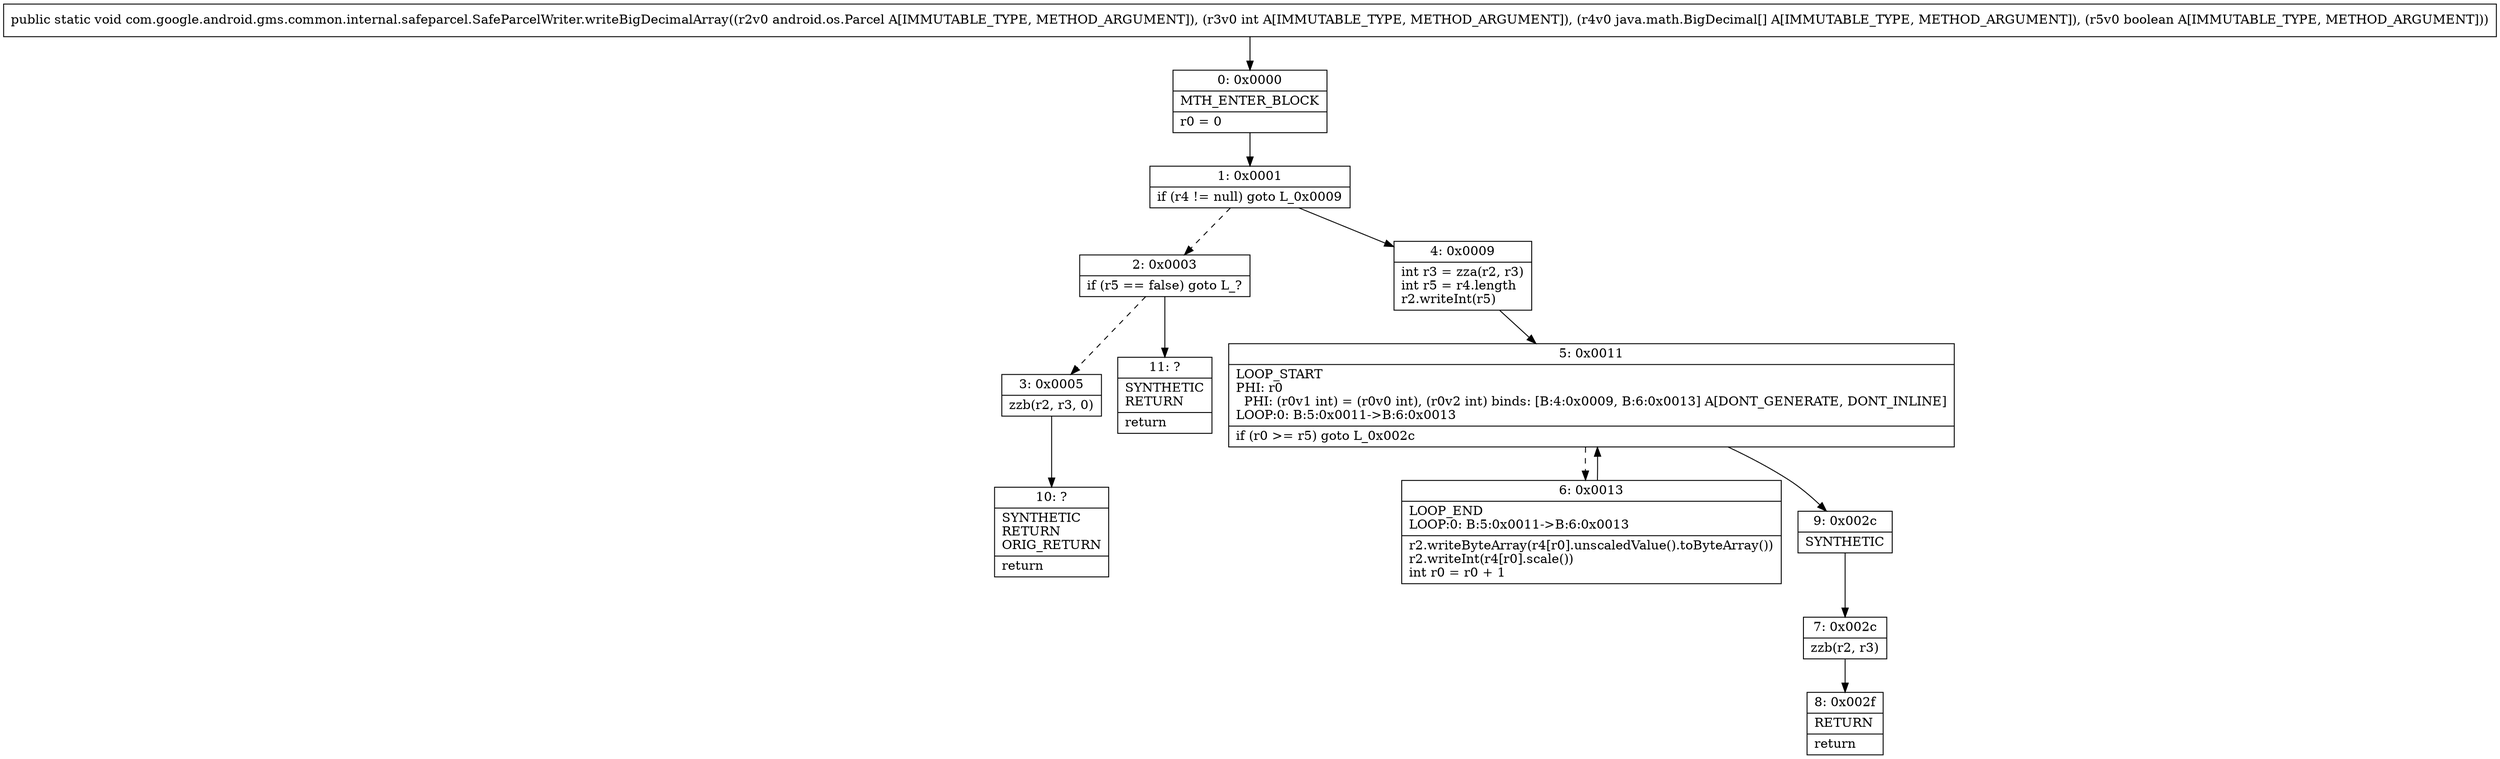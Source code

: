 digraph "CFG forcom.google.android.gms.common.internal.safeparcel.SafeParcelWriter.writeBigDecimalArray(Landroid\/os\/Parcel;I[Ljava\/math\/BigDecimal;Z)V" {
Node_0 [shape=record,label="{0\:\ 0x0000|MTH_ENTER_BLOCK\l|r0 = 0\l}"];
Node_1 [shape=record,label="{1\:\ 0x0001|if (r4 != null) goto L_0x0009\l}"];
Node_2 [shape=record,label="{2\:\ 0x0003|if (r5 == false) goto L_?\l}"];
Node_3 [shape=record,label="{3\:\ 0x0005|zzb(r2, r3, 0)\l}"];
Node_4 [shape=record,label="{4\:\ 0x0009|int r3 = zza(r2, r3)\lint r5 = r4.length\lr2.writeInt(r5)\l}"];
Node_5 [shape=record,label="{5\:\ 0x0011|LOOP_START\lPHI: r0 \l  PHI: (r0v1 int) = (r0v0 int), (r0v2 int) binds: [B:4:0x0009, B:6:0x0013] A[DONT_GENERATE, DONT_INLINE]\lLOOP:0: B:5:0x0011\-\>B:6:0x0013\l|if (r0 \>= r5) goto L_0x002c\l}"];
Node_6 [shape=record,label="{6\:\ 0x0013|LOOP_END\lLOOP:0: B:5:0x0011\-\>B:6:0x0013\l|r2.writeByteArray(r4[r0].unscaledValue().toByteArray())\lr2.writeInt(r4[r0].scale())\lint r0 = r0 + 1\l}"];
Node_7 [shape=record,label="{7\:\ 0x002c|zzb(r2, r3)\l}"];
Node_8 [shape=record,label="{8\:\ 0x002f|RETURN\l|return\l}"];
Node_9 [shape=record,label="{9\:\ 0x002c|SYNTHETIC\l}"];
Node_10 [shape=record,label="{10\:\ ?|SYNTHETIC\lRETURN\lORIG_RETURN\l|return\l}"];
Node_11 [shape=record,label="{11\:\ ?|SYNTHETIC\lRETURN\l|return\l}"];
MethodNode[shape=record,label="{public static void com.google.android.gms.common.internal.safeparcel.SafeParcelWriter.writeBigDecimalArray((r2v0 android.os.Parcel A[IMMUTABLE_TYPE, METHOD_ARGUMENT]), (r3v0 int A[IMMUTABLE_TYPE, METHOD_ARGUMENT]), (r4v0 java.math.BigDecimal[] A[IMMUTABLE_TYPE, METHOD_ARGUMENT]), (r5v0 boolean A[IMMUTABLE_TYPE, METHOD_ARGUMENT])) }"];
MethodNode -> Node_0;
Node_0 -> Node_1;
Node_1 -> Node_2[style=dashed];
Node_1 -> Node_4;
Node_2 -> Node_3[style=dashed];
Node_2 -> Node_11;
Node_3 -> Node_10;
Node_4 -> Node_5;
Node_5 -> Node_6[style=dashed];
Node_5 -> Node_9;
Node_6 -> Node_5;
Node_7 -> Node_8;
Node_9 -> Node_7;
}

